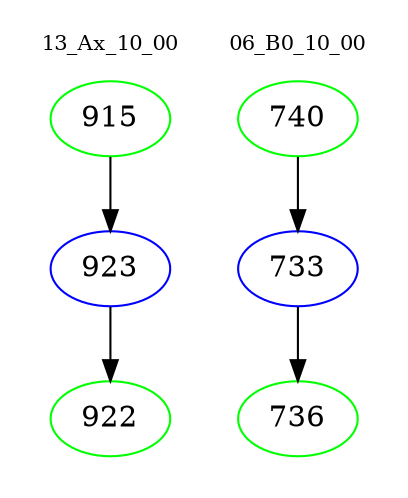 digraph{
subgraph cluster_0 {
color = white
label = "13_Ax_10_00";
fontsize=10;
T0_915 [label="915", color="green"]
T0_915 -> T0_923 [color="black"]
T0_923 [label="923", color="blue"]
T0_923 -> T0_922 [color="black"]
T0_922 [label="922", color="green"]
}
subgraph cluster_1 {
color = white
label = "06_B0_10_00";
fontsize=10;
T1_740 [label="740", color="green"]
T1_740 -> T1_733 [color="black"]
T1_733 [label="733", color="blue"]
T1_733 -> T1_736 [color="black"]
T1_736 [label="736", color="green"]
}
}
